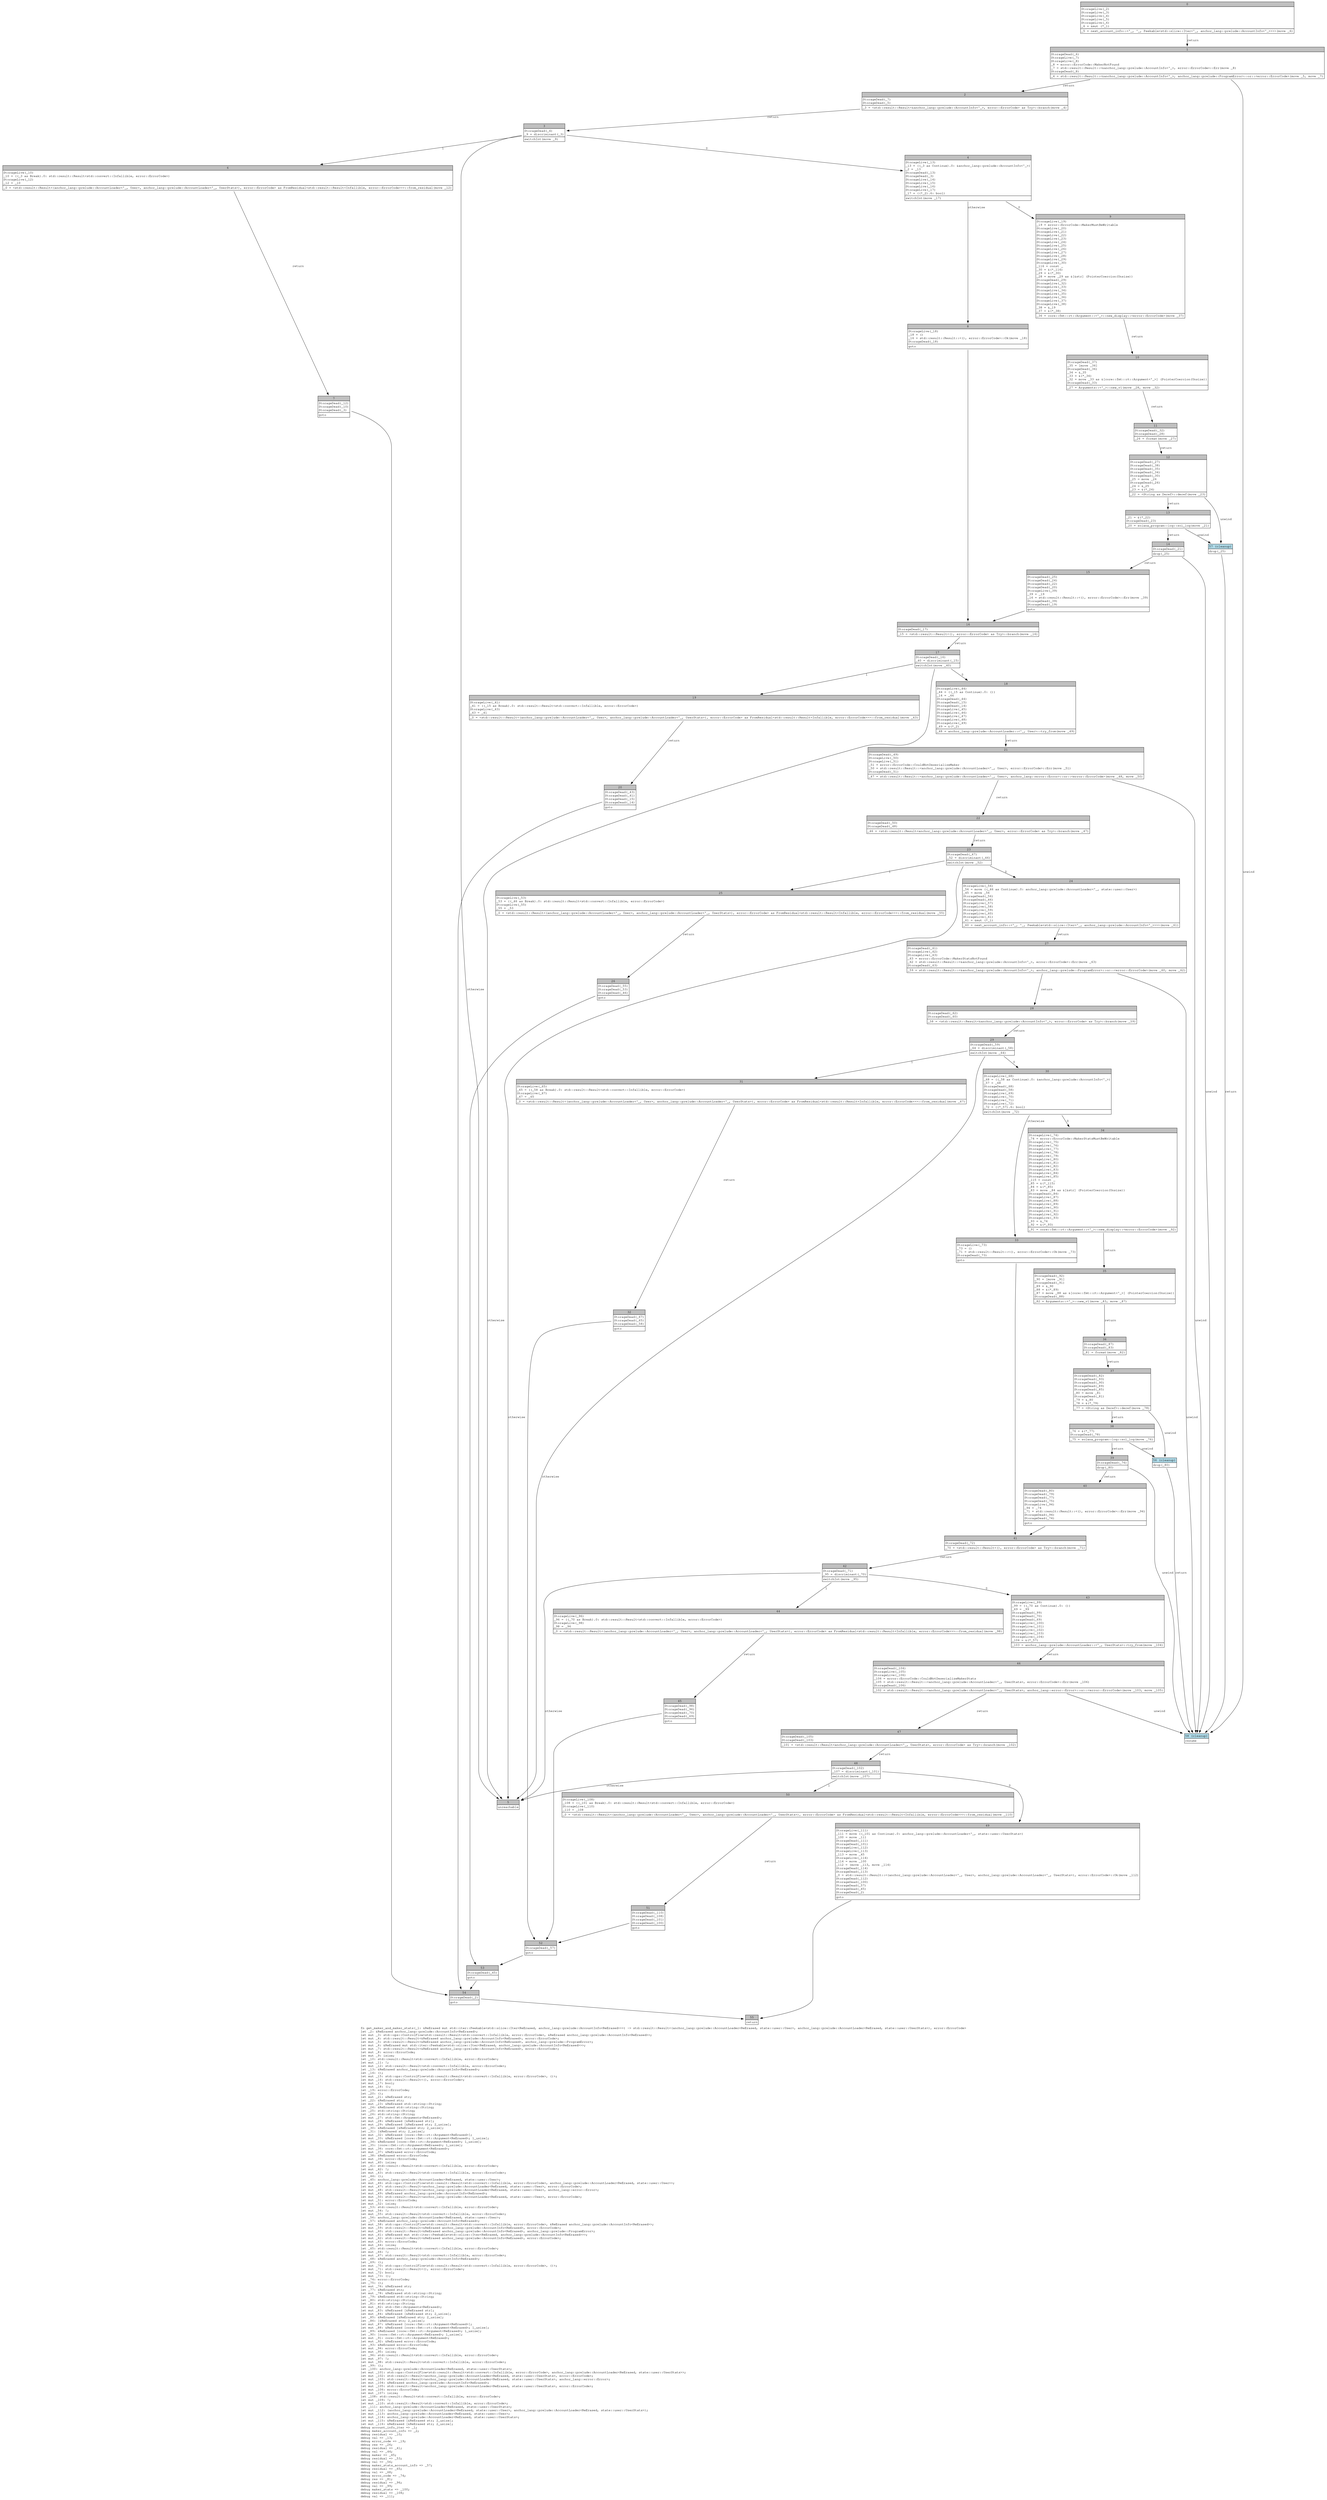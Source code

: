 digraph Mir_0_1443 {
    graph [fontname="Courier, monospace"];
    node [fontname="Courier, monospace"];
    edge [fontname="Courier, monospace"];
    label=<fn get_maker_and_maker_stats(_1: &amp;ReErased mut std::iter::Peekable&lt;std::slice::Iter&lt;ReErased, anchor_lang::prelude::AccountInfo&lt;ReErased&gt;&gt;&gt;) -&gt; std::result::Result&lt;(anchor_lang::prelude::AccountLoader&lt;ReErased, state::user::User&gt;, anchor_lang::prelude::AccountLoader&lt;ReErased, state::user::UserStats&gt;), error::ErrorCode&gt;<br align="left"/>let _2: &amp;ReErased anchor_lang::prelude::AccountInfo&lt;ReErased&gt;;<br align="left"/>let mut _3: std::ops::ControlFlow&lt;std::result::Result&lt;std::convert::Infallible, error::ErrorCode&gt;, &amp;ReErased anchor_lang::prelude::AccountInfo&lt;ReErased&gt;&gt;;<br align="left"/>let mut _4: std::result::Result&lt;&amp;ReErased anchor_lang::prelude::AccountInfo&lt;ReErased&gt;, error::ErrorCode&gt;;<br align="left"/>let mut _5: std::result::Result&lt;&amp;ReErased anchor_lang::prelude::AccountInfo&lt;ReErased&gt;, anchor_lang::prelude::ProgramError&gt;;<br align="left"/>let mut _6: &amp;ReErased mut std::iter::Peekable&lt;std::slice::Iter&lt;ReErased, anchor_lang::prelude::AccountInfo&lt;ReErased&gt;&gt;&gt;;<br align="left"/>let mut _7: std::result::Result&lt;&amp;ReErased anchor_lang::prelude::AccountInfo&lt;ReErased&gt;, error::ErrorCode&gt;;<br align="left"/>let mut _8: error::ErrorCode;<br align="left"/>let mut _9: isize;<br align="left"/>let _10: std::result::Result&lt;std::convert::Infallible, error::ErrorCode&gt;;<br align="left"/>let mut _11: !;<br align="left"/>let mut _12: std::result::Result&lt;std::convert::Infallible, error::ErrorCode&gt;;<br align="left"/>let _13: &amp;ReErased anchor_lang::prelude::AccountInfo&lt;ReErased&gt;;<br align="left"/>let _14: ();<br align="left"/>let mut _15: std::ops::ControlFlow&lt;std::result::Result&lt;std::convert::Infallible, error::ErrorCode&gt;, ()&gt;;<br align="left"/>let mut _16: std::result::Result&lt;(), error::ErrorCode&gt;;<br align="left"/>let mut _17: bool;<br align="left"/>let mut _18: ();<br align="left"/>let _19: error::ErrorCode;<br align="left"/>let _20: ();<br align="left"/>let mut _21: &amp;ReErased str;<br align="left"/>let _22: &amp;ReErased str;<br align="left"/>let mut _23: &amp;ReErased std::string::String;<br align="left"/>let _24: &amp;ReErased std::string::String;<br align="left"/>let _25: std::string::String;<br align="left"/>let _26: std::string::String;<br align="left"/>let mut _27: std::fmt::Arguments&lt;ReErased&gt;;<br align="left"/>let mut _28: &amp;ReErased [&amp;ReErased str];<br align="left"/>let mut _29: &amp;ReErased [&amp;ReErased str; 2_usize];<br align="left"/>let _30: &amp;ReErased [&amp;ReErased str; 2_usize];<br align="left"/>let _31: [&amp;ReErased str; 2_usize];<br align="left"/>let mut _32: &amp;ReErased [core::fmt::rt::Argument&lt;ReErased&gt;];<br align="left"/>let mut _33: &amp;ReErased [core::fmt::rt::Argument&lt;ReErased&gt;; 1_usize];<br align="left"/>let _34: &amp;ReErased [core::fmt::rt::Argument&lt;ReErased&gt;; 1_usize];<br align="left"/>let _35: [core::fmt::rt::Argument&lt;ReErased&gt;; 1_usize];<br align="left"/>let mut _36: core::fmt::rt::Argument&lt;ReErased&gt;;<br align="left"/>let mut _37: &amp;ReErased error::ErrorCode;<br align="left"/>let _38: &amp;ReErased error::ErrorCode;<br align="left"/>let mut _39: error::ErrorCode;<br align="left"/>let mut _40: isize;<br align="left"/>let _41: std::result::Result&lt;std::convert::Infallible, error::ErrorCode&gt;;<br align="left"/>let mut _42: !;<br align="left"/>let mut _43: std::result::Result&lt;std::convert::Infallible, error::ErrorCode&gt;;<br align="left"/>let _44: ();<br align="left"/>let _45: anchor_lang::prelude::AccountLoader&lt;ReErased, state::user::User&gt;;<br align="left"/>let mut _46: std::ops::ControlFlow&lt;std::result::Result&lt;std::convert::Infallible, error::ErrorCode&gt;, anchor_lang::prelude::AccountLoader&lt;ReErased, state::user::User&gt;&gt;;<br align="left"/>let mut _47: std::result::Result&lt;anchor_lang::prelude::AccountLoader&lt;ReErased, state::user::User&gt;, error::ErrorCode&gt;;<br align="left"/>let mut _48: std::result::Result&lt;anchor_lang::prelude::AccountLoader&lt;ReErased, state::user::User&gt;, anchor_lang::error::Error&gt;;<br align="left"/>let mut _49: &amp;ReErased anchor_lang::prelude::AccountInfo&lt;ReErased&gt;;<br align="left"/>let mut _50: std::result::Result&lt;anchor_lang::prelude::AccountLoader&lt;ReErased, state::user::User&gt;, error::ErrorCode&gt;;<br align="left"/>let mut _51: error::ErrorCode;<br align="left"/>let mut _52: isize;<br align="left"/>let _53: std::result::Result&lt;std::convert::Infallible, error::ErrorCode&gt;;<br align="left"/>let mut _54: !;<br align="left"/>let mut _55: std::result::Result&lt;std::convert::Infallible, error::ErrorCode&gt;;<br align="left"/>let _56: anchor_lang::prelude::AccountLoader&lt;ReErased, state::user::User&gt;;<br align="left"/>let _57: &amp;ReErased anchor_lang::prelude::AccountInfo&lt;ReErased&gt;;<br align="left"/>let mut _58: std::ops::ControlFlow&lt;std::result::Result&lt;std::convert::Infallible, error::ErrorCode&gt;, &amp;ReErased anchor_lang::prelude::AccountInfo&lt;ReErased&gt;&gt;;<br align="left"/>let mut _59: std::result::Result&lt;&amp;ReErased anchor_lang::prelude::AccountInfo&lt;ReErased&gt;, error::ErrorCode&gt;;<br align="left"/>let mut _60: std::result::Result&lt;&amp;ReErased anchor_lang::prelude::AccountInfo&lt;ReErased&gt;, anchor_lang::prelude::ProgramError&gt;;<br align="left"/>let mut _61: &amp;ReErased mut std::iter::Peekable&lt;std::slice::Iter&lt;ReErased, anchor_lang::prelude::AccountInfo&lt;ReErased&gt;&gt;&gt;;<br align="left"/>let mut _62: std::result::Result&lt;&amp;ReErased anchor_lang::prelude::AccountInfo&lt;ReErased&gt;, error::ErrorCode&gt;;<br align="left"/>let mut _63: error::ErrorCode;<br align="left"/>let mut _64: isize;<br align="left"/>let _65: std::result::Result&lt;std::convert::Infallible, error::ErrorCode&gt;;<br align="left"/>let mut _66: !;<br align="left"/>let mut _67: std::result::Result&lt;std::convert::Infallible, error::ErrorCode&gt;;<br align="left"/>let _68: &amp;ReErased anchor_lang::prelude::AccountInfo&lt;ReErased&gt;;<br align="left"/>let _69: ();<br align="left"/>let mut _70: std::ops::ControlFlow&lt;std::result::Result&lt;std::convert::Infallible, error::ErrorCode&gt;, ()&gt;;<br align="left"/>let mut _71: std::result::Result&lt;(), error::ErrorCode&gt;;<br align="left"/>let mut _72: bool;<br align="left"/>let mut _73: ();<br align="left"/>let _74: error::ErrorCode;<br align="left"/>let _75: ();<br align="left"/>let mut _76: &amp;ReErased str;<br align="left"/>let _77: &amp;ReErased str;<br align="left"/>let mut _78: &amp;ReErased std::string::String;<br align="left"/>let _79: &amp;ReErased std::string::String;<br align="left"/>let _80: std::string::String;<br align="left"/>let _81: std::string::String;<br align="left"/>let mut _82: std::fmt::Arguments&lt;ReErased&gt;;<br align="left"/>let mut _83: &amp;ReErased [&amp;ReErased str];<br align="left"/>let mut _84: &amp;ReErased [&amp;ReErased str; 2_usize];<br align="left"/>let _85: &amp;ReErased [&amp;ReErased str; 2_usize];<br align="left"/>let _86: [&amp;ReErased str; 2_usize];<br align="left"/>let mut _87: &amp;ReErased [core::fmt::rt::Argument&lt;ReErased&gt;];<br align="left"/>let mut _88: &amp;ReErased [core::fmt::rt::Argument&lt;ReErased&gt;; 1_usize];<br align="left"/>let _89: &amp;ReErased [core::fmt::rt::Argument&lt;ReErased&gt;; 1_usize];<br align="left"/>let _90: [core::fmt::rt::Argument&lt;ReErased&gt;; 1_usize];<br align="left"/>let mut _91: core::fmt::rt::Argument&lt;ReErased&gt;;<br align="left"/>let mut _92: &amp;ReErased error::ErrorCode;<br align="left"/>let _93: &amp;ReErased error::ErrorCode;<br align="left"/>let mut _94: error::ErrorCode;<br align="left"/>let mut _95: isize;<br align="left"/>let _96: std::result::Result&lt;std::convert::Infallible, error::ErrorCode&gt;;<br align="left"/>let mut _97: !;<br align="left"/>let mut _98: std::result::Result&lt;std::convert::Infallible, error::ErrorCode&gt;;<br align="left"/>let _99: ();<br align="left"/>let _100: anchor_lang::prelude::AccountLoader&lt;ReErased, state::user::UserStats&gt;;<br align="left"/>let mut _101: std::ops::ControlFlow&lt;std::result::Result&lt;std::convert::Infallible, error::ErrorCode&gt;, anchor_lang::prelude::AccountLoader&lt;ReErased, state::user::UserStats&gt;&gt;;<br align="left"/>let mut _102: std::result::Result&lt;anchor_lang::prelude::AccountLoader&lt;ReErased, state::user::UserStats&gt;, error::ErrorCode&gt;;<br align="left"/>let mut _103: std::result::Result&lt;anchor_lang::prelude::AccountLoader&lt;ReErased, state::user::UserStats&gt;, anchor_lang::error::Error&gt;;<br align="left"/>let mut _104: &amp;ReErased anchor_lang::prelude::AccountInfo&lt;ReErased&gt;;<br align="left"/>let mut _105: std::result::Result&lt;anchor_lang::prelude::AccountLoader&lt;ReErased, state::user::UserStats&gt;, error::ErrorCode&gt;;<br align="left"/>let mut _106: error::ErrorCode;<br align="left"/>let mut _107: isize;<br align="left"/>let _108: std::result::Result&lt;std::convert::Infallible, error::ErrorCode&gt;;<br align="left"/>let mut _109: !;<br align="left"/>let mut _110: std::result::Result&lt;std::convert::Infallible, error::ErrorCode&gt;;<br align="left"/>let _111: anchor_lang::prelude::AccountLoader&lt;ReErased, state::user::UserStats&gt;;<br align="left"/>let mut _112: (anchor_lang::prelude::AccountLoader&lt;ReErased, state::user::User&gt;, anchor_lang::prelude::AccountLoader&lt;ReErased, state::user::UserStats&gt;);<br align="left"/>let mut _113: anchor_lang::prelude::AccountLoader&lt;ReErased, state::user::User&gt;;<br align="left"/>let mut _114: anchor_lang::prelude::AccountLoader&lt;ReErased, state::user::UserStats&gt;;<br align="left"/>let mut _115: &amp;ReErased [&amp;ReErased str; 2_usize];<br align="left"/>let mut _116: &amp;ReErased [&amp;ReErased str; 2_usize];<br align="left"/>debug account_info_iter =&gt; _1;<br align="left"/>debug maker_account_info =&gt; _2;<br align="left"/>debug residual =&gt; _10;<br align="left"/>debug val =&gt; _13;<br align="left"/>debug error_code =&gt; _19;<br align="left"/>debug res =&gt; _26;<br align="left"/>debug residual =&gt; _41;<br align="left"/>debug val =&gt; _44;<br align="left"/>debug maker =&gt; _45;<br align="left"/>debug residual =&gt; _53;<br align="left"/>debug val =&gt; _56;<br align="left"/>debug maker_stats_account_info =&gt; _57;<br align="left"/>debug residual =&gt; _65;<br align="left"/>debug val =&gt; _68;<br align="left"/>debug error_code =&gt; _74;<br align="left"/>debug res =&gt; _81;<br align="left"/>debug residual =&gt; _96;<br align="left"/>debug val =&gt; _99;<br align="left"/>debug maker_stats =&gt; _100;<br align="left"/>debug residual =&gt; _108;<br align="left"/>debug val =&gt; _111;<br align="left"/>>;
    bb0__0_1443 [shape="none", label=<<table border="0" cellborder="1" cellspacing="0"><tr><td bgcolor="gray" align="center" colspan="1">0</td></tr><tr><td align="left" balign="left">StorageLive(_2)<br/>StorageLive(_3)<br/>StorageLive(_4)<br/>StorageLive(_5)<br/>StorageLive(_6)<br/>_6 = &amp;mut (*_1)<br/></td></tr><tr><td align="left">_5 = next_account_info::&lt;'_, '_, Peekable&lt;std::slice::Iter&lt;'_, anchor_lang::prelude::AccountInfo&lt;'_&gt;&gt;&gt;&gt;(move _6)</td></tr></table>>];
    bb1__0_1443 [shape="none", label=<<table border="0" cellborder="1" cellspacing="0"><tr><td bgcolor="gray" align="center" colspan="1">1</td></tr><tr><td align="left" balign="left">StorageDead(_6)<br/>StorageLive(_7)<br/>StorageLive(_8)<br/>_8 = error::ErrorCode::MakerNotFound<br/>_7 = std::result::Result::&lt;&amp;anchor_lang::prelude::AccountInfo&lt;'_&gt;, error::ErrorCode&gt;::Err(move _8)<br/>StorageDead(_8)<br/></td></tr><tr><td align="left">_4 = std::result::Result::&lt;&amp;anchor_lang::prelude::AccountInfo&lt;'_&gt;, anchor_lang::prelude::ProgramError&gt;::or::&lt;error::ErrorCode&gt;(move _5, move _7)</td></tr></table>>];
    bb2__0_1443 [shape="none", label=<<table border="0" cellborder="1" cellspacing="0"><tr><td bgcolor="gray" align="center" colspan="1">2</td></tr><tr><td align="left" balign="left">StorageDead(_7)<br/>StorageDead(_5)<br/></td></tr><tr><td align="left">_3 = &lt;std::result::Result&lt;&amp;anchor_lang::prelude::AccountInfo&lt;'_&gt;, error::ErrorCode&gt; as Try&gt;::branch(move _4)</td></tr></table>>];
    bb3__0_1443 [shape="none", label=<<table border="0" cellborder="1" cellspacing="0"><tr><td bgcolor="gray" align="center" colspan="1">3</td></tr><tr><td align="left" balign="left">StorageDead(_4)<br/>_9 = discriminant(_3)<br/></td></tr><tr><td align="left">switchInt(move _9)</td></tr></table>>];
    bb4__0_1443 [shape="none", label=<<table border="0" cellborder="1" cellspacing="0"><tr><td bgcolor="gray" align="center" colspan="1">4</td></tr><tr><td align="left" balign="left">StorageLive(_13)<br/>_13 = ((_3 as Continue).0: &amp;anchor_lang::prelude::AccountInfo&lt;'_&gt;)<br/>_2 = _13<br/>StorageDead(_13)<br/>StorageDead(_3)<br/>StorageLive(_14)<br/>StorageLive(_15)<br/>StorageLive(_16)<br/>StorageLive(_17)<br/>_17 = ((*_2).6: bool)<br/></td></tr><tr><td align="left">switchInt(move _17)</td></tr></table>>];
    bb5__0_1443 [shape="none", label=<<table border="0" cellborder="1" cellspacing="0"><tr><td bgcolor="gray" align="center" colspan="1">5</td></tr><tr><td align="left">unreachable</td></tr></table>>];
    bb6__0_1443 [shape="none", label=<<table border="0" cellborder="1" cellspacing="0"><tr><td bgcolor="gray" align="center" colspan="1">6</td></tr><tr><td align="left" balign="left">StorageLive(_10)<br/>_10 = ((_3 as Break).0: std::result::Result&lt;std::convert::Infallible, error::ErrorCode&gt;)<br/>StorageLive(_12)<br/>_12 = _10<br/></td></tr><tr><td align="left">_0 = &lt;std::result::Result&lt;(anchor_lang::prelude::AccountLoader&lt;'_, User&gt;, anchor_lang::prelude::AccountLoader&lt;'_, UserStats&gt;), error::ErrorCode&gt; as FromResidual&lt;std::result::Result&lt;Infallible, error::ErrorCode&gt;&gt;&gt;::from_residual(move _12)</td></tr></table>>];
    bb7__0_1443 [shape="none", label=<<table border="0" cellborder="1" cellspacing="0"><tr><td bgcolor="gray" align="center" colspan="1">7</td></tr><tr><td align="left" balign="left">StorageDead(_12)<br/>StorageDead(_10)<br/>StorageDead(_3)<br/></td></tr><tr><td align="left">goto</td></tr></table>>];
    bb8__0_1443 [shape="none", label=<<table border="0" cellborder="1" cellspacing="0"><tr><td bgcolor="gray" align="center" colspan="1">8</td></tr><tr><td align="left" balign="left">StorageLive(_18)<br/>_18 = ()<br/>_16 = std::result::Result::&lt;(), error::ErrorCode&gt;::Ok(move _18)<br/>StorageDead(_18)<br/></td></tr><tr><td align="left">goto</td></tr></table>>];
    bb9__0_1443 [shape="none", label=<<table border="0" cellborder="1" cellspacing="0"><tr><td bgcolor="gray" align="center" colspan="1">9</td></tr><tr><td align="left" balign="left">StorageLive(_19)<br/>_19 = error::ErrorCode::MakerMustBeWritable<br/>StorageLive(_20)<br/>StorageLive(_21)<br/>StorageLive(_22)<br/>StorageLive(_23)<br/>StorageLive(_24)<br/>StorageLive(_25)<br/>StorageLive(_26)<br/>StorageLive(_27)<br/>StorageLive(_28)<br/>StorageLive(_29)<br/>StorageLive(_30)<br/>_116 = const _<br/>_30 = &amp;(*_116)<br/>_29 = &amp;(*_30)<br/>_28 = move _29 as &amp;[&amp;str] (PointerCoercion(Unsize))<br/>StorageDead(_29)<br/>StorageLive(_32)<br/>StorageLive(_33)<br/>StorageLive(_34)<br/>StorageLive(_35)<br/>StorageLive(_36)<br/>StorageLive(_37)<br/>StorageLive(_38)<br/>_38 = &amp;_19<br/>_37 = &amp;(*_38)<br/></td></tr><tr><td align="left">_36 = core::fmt::rt::Argument::&lt;'_&gt;::new_display::&lt;error::ErrorCode&gt;(move _37)</td></tr></table>>];
    bb10__0_1443 [shape="none", label=<<table border="0" cellborder="1" cellspacing="0"><tr><td bgcolor="gray" align="center" colspan="1">10</td></tr><tr><td align="left" balign="left">StorageDead(_37)<br/>_35 = [move _36]<br/>StorageDead(_36)<br/>_34 = &amp;_35<br/>_33 = &amp;(*_34)<br/>_32 = move _33 as &amp;[core::fmt::rt::Argument&lt;'_&gt;] (PointerCoercion(Unsize))<br/>StorageDead(_33)<br/></td></tr><tr><td align="left">_27 = Arguments::&lt;'_&gt;::new_v1(move _28, move _32)</td></tr></table>>];
    bb11__0_1443 [shape="none", label=<<table border="0" cellborder="1" cellspacing="0"><tr><td bgcolor="gray" align="center" colspan="1">11</td></tr><tr><td align="left" balign="left">StorageDead(_32)<br/>StorageDead(_28)<br/></td></tr><tr><td align="left">_26 = format(move _27)</td></tr></table>>];
    bb12__0_1443 [shape="none", label=<<table border="0" cellborder="1" cellspacing="0"><tr><td bgcolor="gray" align="center" colspan="1">12</td></tr><tr><td align="left" balign="left">StorageDead(_27)<br/>StorageDead(_38)<br/>StorageDead(_35)<br/>StorageDead(_34)<br/>StorageDead(_30)<br/>_25 = move _26<br/>StorageDead(_26)<br/>_24 = &amp;_25<br/>_23 = &amp;(*_24)<br/></td></tr><tr><td align="left">_22 = &lt;String as Deref&gt;::deref(move _23)</td></tr></table>>];
    bb13__0_1443 [shape="none", label=<<table border="0" cellborder="1" cellspacing="0"><tr><td bgcolor="gray" align="center" colspan="1">13</td></tr><tr><td align="left" balign="left">_21 = &amp;(*_22)<br/>StorageDead(_23)<br/></td></tr><tr><td align="left">_20 = solana_program::log::sol_log(move _21)</td></tr></table>>];
    bb14__0_1443 [shape="none", label=<<table border="0" cellborder="1" cellspacing="0"><tr><td bgcolor="gray" align="center" colspan="1">14</td></tr><tr><td align="left" balign="left">StorageDead(_21)<br/></td></tr><tr><td align="left">drop(_25)</td></tr></table>>];
    bb15__0_1443 [shape="none", label=<<table border="0" cellborder="1" cellspacing="0"><tr><td bgcolor="gray" align="center" colspan="1">15</td></tr><tr><td align="left" balign="left">StorageDead(_25)<br/>StorageDead(_24)<br/>StorageDead(_22)<br/>StorageDead(_20)<br/>StorageLive(_39)<br/>_39 = _19<br/>_16 = std::result::Result::&lt;(), error::ErrorCode&gt;::Err(move _39)<br/>StorageDead(_39)<br/>StorageDead(_19)<br/></td></tr><tr><td align="left">goto</td></tr></table>>];
    bb16__0_1443 [shape="none", label=<<table border="0" cellborder="1" cellspacing="0"><tr><td bgcolor="gray" align="center" colspan="1">16</td></tr><tr><td align="left" balign="left">StorageDead(_17)<br/></td></tr><tr><td align="left">_15 = &lt;std::result::Result&lt;(), error::ErrorCode&gt; as Try&gt;::branch(move _16)</td></tr></table>>];
    bb17__0_1443 [shape="none", label=<<table border="0" cellborder="1" cellspacing="0"><tr><td bgcolor="gray" align="center" colspan="1">17</td></tr><tr><td align="left" balign="left">StorageDead(_16)<br/>_40 = discriminant(_15)<br/></td></tr><tr><td align="left">switchInt(move _40)</td></tr></table>>];
    bb18__0_1443 [shape="none", label=<<table border="0" cellborder="1" cellspacing="0"><tr><td bgcolor="gray" align="center" colspan="1">18</td></tr><tr><td align="left" balign="left">StorageLive(_44)<br/>_44 = ((_15 as Continue).0: ())<br/>_14 = _44<br/>StorageDead(_44)<br/>StorageDead(_15)<br/>StorageDead(_14)<br/>StorageLive(_45)<br/>StorageLive(_46)<br/>StorageLive(_47)<br/>StorageLive(_48)<br/>StorageLive(_49)<br/>_49 = &amp;(*_2)<br/></td></tr><tr><td align="left">_48 = anchor_lang::prelude::AccountLoader::&lt;'_, User&gt;::try_from(move _49)</td></tr></table>>];
    bb19__0_1443 [shape="none", label=<<table border="0" cellborder="1" cellspacing="0"><tr><td bgcolor="gray" align="center" colspan="1">19</td></tr><tr><td align="left" balign="left">StorageLive(_41)<br/>_41 = ((_15 as Break).0: std::result::Result&lt;std::convert::Infallible, error::ErrorCode&gt;)<br/>StorageLive(_43)<br/>_43 = _41<br/></td></tr><tr><td align="left">_0 = &lt;std::result::Result&lt;(anchor_lang::prelude::AccountLoader&lt;'_, User&gt;, anchor_lang::prelude::AccountLoader&lt;'_, UserStats&gt;), error::ErrorCode&gt; as FromResidual&lt;std::result::Result&lt;Infallible, error::ErrorCode&gt;&gt;&gt;::from_residual(move _43)</td></tr></table>>];
    bb20__0_1443 [shape="none", label=<<table border="0" cellborder="1" cellspacing="0"><tr><td bgcolor="gray" align="center" colspan="1">20</td></tr><tr><td align="left" balign="left">StorageDead(_43)<br/>StorageDead(_41)<br/>StorageDead(_15)<br/>StorageDead(_14)<br/></td></tr><tr><td align="left">goto</td></tr></table>>];
    bb21__0_1443 [shape="none", label=<<table border="0" cellborder="1" cellspacing="0"><tr><td bgcolor="gray" align="center" colspan="1">21</td></tr><tr><td align="left" balign="left">StorageDead(_49)<br/>StorageLive(_50)<br/>StorageLive(_51)<br/>_51 = error::ErrorCode::CouldNotDeserializeMaker<br/>_50 = std::result::Result::&lt;anchor_lang::prelude::AccountLoader&lt;'_, User&gt;, error::ErrorCode&gt;::Err(move _51)<br/>StorageDead(_51)<br/></td></tr><tr><td align="left">_47 = std::result::Result::&lt;anchor_lang::prelude::AccountLoader&lt;'_, User&gt;, anchor_lang::error::Error&gt;::or::&lt;error::ErrorCode&gt;(move _48, move _50)</td></tr></table>>];
    bb22__0_1443 [shape="none", label=<<table border="0" cellborder="1" cellspacing="0"><tr><td bgcolor="gray" align="center" colspan="1">22</td></tr><tr><td align="left" balign="left">StorageDead(_50)<br/>StorageDead(_48)<br/></td></tr><tr><td align="left">_46 = &lt;std::result::Result&lt;anchor_lang::prelude::AccountLoader&lt;'_, User&gt;, error::ErrorCode&gt; as Try&gt;::branch(move _47)</td></tr></table>>];
    bb23__0_1443 [shape="none", label=<<table border="0" cellborder="1" cellspacing="0"><tr><td bgcolor="gray" align="center" colspan="1">23</td></tr><tr><td align="left" balign="left">StorageDead(_47)<br/>_52 = discriminant(_46)<br/></td></tr><tr><td align="left">switchInt(move _52)</td></tr></table>>];
    bb24__0_1443 [shape="none", label=<<table border="0" cellborder="1" cellspacing="0"><tr><td bgcolor="gray" align="center" colspan="1">24</td></tr><tr><td align="left" balign="left">StorageLive(_56)<br/>_56 = move ((_46 as Continue).0: anchor_lang::prelude::AccountLoader&lt;'_, state::user::User&gt;)<br/>_45 = move _56<br/>StorageDead(_56)<br/>StorageDead(_46)<br/>StorageLive(_57)<br/>StorageLive(_58)<br/>StorageLive(_59)<br/>StorageLive(_60)<br/>StorageLive(_61)<br/>_61 = &amp;mut (*_1)<br/></td></tr><tr><td align="left">_60 = next_account_info::&lt;'_, '_, Peekable&lt;std::slice::Iter&lt;'_, anchor_lang::prelude::AccountInfo&lt;'_&gt;&gt;&gt;&gt;(move _61)</td></tr></table>>];
    bb25__0_1443 [shape="none", label=<<table border="0" cellborder="1" cellspacing="0"><tr><td bgcolor="gray" align="center" colspan="1">25</td></tr><tr><td align="left" balign="left">StorageLive(_53)<br/>_53 = ((_46 as Break).0: std::result::Result&lt;std::convert::Infallible, error::ErrorCode&gt;)<br/>StorageLive(_55)<br/>_55 = _53<br/></td></tr><tr><td align="left">_0 = &lt;std::result::Result&lt;(anchor_lang::prelude::AccountLoader&lt;'_, User&gt;, anchor_lang::prelude::AccountLoader&lt;'_, UserStats&gt;), error::ErrorCode&gt; as FromResidual&lt;std::result::Result&lt;Infallible, error::ErrorCode&gt;&gt;&gt;::from_residual(move _55)</td></tr></table>>];
    bb26__0_1443 [shape="none", label=<<table border="0" cellborder="1" cellspacing="0"><tr><td bgcolor="gray" align="center" colspan="1">26</td></tr><tr><td align="left" balign="left">StorageDead(_55)<br/>StorageDead(_53)<br/>StorageDead(_46)<br/></td></tr><tr><td align="left">goto</td></tr></table>>];
    bb27__0_1443 [shape="none", label=<<table border="0" cellborder="1" cellspacing="0"><tr><td bgcolor="gray" align="center" colspan="1">27</td></tr><tr><td align="left" balign="left">StorageDead(_61)<br/>StorageLive(_62)<br/>StorageLive(_63)<br/>_63 = error::ErrorCode::MakerStatsNotFound<br/>_62 = std::result::Result::&lt;&amp;anchor_lang::prelude::AccountInfo&lt;'_&gt;, error::ErrorCode&gt;::Err(move _63)<br/>StorageDead(_63)<br/></td></tr><tr><td align="left">_59 = std::result::Result::&lt;&amp;anchor_lang::prelude::AccountInfo&lt;'_&gt;, anchor_lang::prelude::ProgramError&gt;::or::&lt;error::ErrorCode&gt;(move _60, move _62)</td></tr></table>>];
    bb28__0_1443 [shape="none", label=<<table border="0" cellborder="1" cellspacing="0"><tr><td bgcolor="gray" align="center" colspan="1">28</td></tr><tr><td align="left" balign="left">StorageDead(_62)<br/>StorageDead(_60)<br/></td></tr><tr><td align="left">_58 = &lt;std::result::Result&lt;&amp;anchor_lang::prelude::AccountInfo&lt;'_&gt;, error::ErrorCode&gt; as Try&gt;::branch(move _59)</td></tr></table>>];
    bb29__0_1443 [shape="none", label=<<table border="0" cellborder="1" cellspacing="0"><tr><td bgcolor="gray" align="center" colspan="1">29</td></tr><tr><td align="left" balign="left">StorageDead(_59)<br/>_64 = discriminant(_58)<br/></td></tr><tr><td align="left">switchInt(move _64)</td></tr></table>>];
    bb30__0_1443 [shape="none", label=<<table border="0" cellborder="1" cellspacing="0"><tr><td bgcolor="gray" align="center" colspan="1">30</td></tr><tr><td align="left" balign="left">StorageLive(_68)<br/>_68 = ((_58 as Continue).0: &amp;anchor_lang::prelude::AccountInfo&lt;'_&gt;)<br/>_57 = _68<br/>StorageDead(_68)<br/>StorageDead(_58)<br/>StorageLive(_69)<br/>StorageLive(_70)<br/>StorageLive(_71)<br/>StorageLive(_72)<br/>_72 = ((*_57).6: bool)<br/></td></tr><tr><td align="left">switchInt(move _72)</td></tr></table>>];
    bb31__0_1443 [shape="none", label=<<table border="0" cellborder="1" cellspacing="0"><tr><td bgcolor="gray" align="center" colspan="1">31</td></tr><tr><td align="left" balign="left">StorageLive(_65)<br/>_65 = ((_58 as Break).0: std::result::Result&lt;std::convert::Infallible, error::ErrorCode&gt;)<br/>StorageLive(_67)<br/>_67 = _65<br/></td></tr><tr><td align="left">_0 = &lt;std::result::Result&lt;(anchor_lang::prelude::AccountLoader&lt;'_, User&gt;, anchor_lang::prelude::AccountLoader&lt;'_, UserStats&gt;), error::ErrorCode&gt; as FromResidual&lt;std::result::Result&lt;Infallible, error::ErrorCode&gt;&gt;&gt;::from_residual(move _67)</td></tr></table>>];
    bb32__0_1443 [shape="none", label=<<table border="0" cellborder="1" cellspacing="0"><tr><td bgcolor="gray" align="center" colspan="1">32</td></tr><tr><td align="left" balign="left">StorageDead(_67)<br/>StorageDead(_65)<br/>StorageDead(_58)<br/></td></tr><tr><td align="left">goto</td></tr></table>>];
    bb33__0_1443 [shape="none", label=<<table border="0" cellborder="1" cellspacing="0"><tr><td bgcolor="gray" align="center" colspan="1">33</td></tr><tr><td align="left" balign="left">StorageLive(_73)<br/>_73 = ()<br/>_71 = std::result::Result::&lt;(), error::ErrorCode&gt;::Ok(move _73)<br/>StorageDead(_73)<br/></td></tr><tr><td align="left">goto</td></tr></table>>];
    bb34__0_1443 [shape="none", label=<<table border="0" cellborder="1" cellspacing="0"><tr><td bgcolor="gray" align="center" colspan="1">34</td></tr><tr><td align="left" balign="left">StorageLive(_74)<br/>_74 = error::ErrorCode::MakerStatsMustBeWritable<br/>StorageLive(_75)<br/>StorageLive(_76)<br/>StorageLive(_77)<br/>StorageLive(_78)<br/>StorageLive(_79)<br/>StorageLive(_80)<br/>StorageLive(_81)<br/>StorageLive(_82)<br/>StorageLive(_83)<br/>StorageLive(_84)<br/>StorageLive(_85)<br/>_115 = const _<br/>_85 = &amp;(*_115)<br/>_84 = &amp;(*_85)<br/>_83 = move _84 as &amp;[&amp;str] (PointerCoercion(Unsize))<br/>StorageDead(_84)<br/>StorageLive(_87)<br/>StorageLive(_88)<br/>StorageLive(_89)<br/>StorageLive(_90)<br/>StorageLive(_91)<br/>StorageLive(_92)<br/>StorageLive(_93)<br/>_93 = &amp;_74<br/>_92 = &amp;(*_93)<br/></td></tr><tr><td align="left">_91 = core::fmt::rt::Argument::&lt;'_&gt;::new_display::&lt;error::ErrorCode&gt;(move _92)</td></tr></table>>];
    bb35__0_1443 [shape="none", label=<<table border="0" cellborder="1" cellspacing="0"><tr><td bgcolor="gray" align="center" colspan="1">35</td></tr><tr><td align="left" balign="left">StorageDead(_92)<br/>_90 = [move _91]<br/>StorageDead(_91)<br/>_89 = &amp;_90<br/>_88 = &amp;(*_89)<br/>_87 = move _88 as &amp;[core::fmt::rt::Argument&lt;'_&gt;] (PointerCoercion(Unsize))<br/>StorageDead(_88)<br/></td></tr><tr><td align="left">_82 = Arguments::&lt;'_&gt;::new_v1(move _83, move _87)</td></tr></table>>];
    bb36__0_1443 [shape="none", label=<<table border="0" cellborder="1" cellspacing="0"><tr><td bgcolor="gray" align="center" colspan="1">36</td></tr><tr><td align="left" balign="left">StorageDead(_87)<br/>StorageDead(_83)<br/></td></tr><tr><td align="left">_81 = format(move _82)</td></tr></table>>];
    bb37__0_1443 [shape="none", label=<<table border="0" cellborder="1" cellspacing="0"><tr><td bgcolor="gray" align="center" colspan="1">37</td></tr><tr><td align="left" balign="left">StorageDead(_82)<br/>StorageDead(_93)<br/>StorageDead(_90)<br/>StorageDead(_89)<br/>StorageDead(_85)<br/>_80 = move _81<br/>StorageDead(_81)<br/>_79 = &amp;_80<br/>_78 = &amp;(*_79)<br/></td></tr><tr><td align="left">_77 = &lt;String as Deref&gt;::deref(move _78)</td></tr></table>>];
    bb38__0_1443 [shape="none", label=<<table border="0" cellborder="1" cellspacing="0"><tr><td bgcolor="gray" align="center" colspan="1">38</td></tr><tr><td align="left" balign="left">_76 = &amp;(*_77)<br/>StorageDead(_78)<br/></td></tr><tr><td align="left">_75 = solana_program::log::sol_log(move _76)</td></tr></table>>];
    bb39__0_1443 [shape="none", label=<<table border="0" cellborder="1" cellspacing="0"><tr><td bgcolor="gray" align="center" colspan="1">39</td></tr><tr><td align="left" balign="left">StorageDead(_76)<br/></td></tr><tr><td align="left">drop(_80)</td></tr></table>>];
    bb40__0_1443 [shape="none", label=<<table border="0" cellborder="1" cellspacing="0"><tr><td bgcolor="gray" align="center" colspan="1">40</td></tr><tr><td align="left" balign="left">StorageDead(_80)<br/>StorageDead(_79)<br/>StorageDead(_77)<br/>StorageDead(_75)<br/>StorageLive(_94)<br/>_94 = _74<br/>_71 = std::result::Result::&lt;(), error::ErrorCode&gt;::Err(move _94)<br/>StorageDead(_94)<br/>StorageDead(_74)<br/></td></tr><tr><td align="left">goto</td></tr></table>>];
    bb41__0_1443 [shape="none", label=<<table border="0" cellborder="1" cellspacing="0"><tr><td bgcolor="gray" align="center" colspan="1">41</td></tr><tr><td align="left" balign="left">StorageDead(_72)<br/></td></tr><tr><td align="left">_70 = &lt;std::result::Result&lt;(), error::ErrorCode&gt; as Try&gt;::branch(move _71)</td></tr></table>>];
    bb42__0_1443 [shape="none", label=<<table border="0" cellborder="1" cellspacing="0"><tr><td bgcolor="gray" align="center" colspan="1">42</td></tr><tr><td align="left" balign="left">StorageDead(_71)<br/>_95 = discriminant(_70)<br/></td></tr><tr><td align="left">switchInt(move _95)</td></tr></table>>];
    bb43__0_1443 [shape="none", label=<<table border="0" cellborder="1" cellspacing="0"><tr><td bgcolor="gray" align="center" colspan="1">43</td></tr><tr><td align="left" balign="left">StorageLive(_99)<br/>_99 = ((_70 as Continue).0: ())<br/>_69 = _99<br/>StorageDead(_99)<br/>StorageDead(_70)<br/>StorageDead(_69)<br/>StorageLive(_100)<br/>StorageLive(_101)<br/>StorageLive(_102)<br/>StorageLive(_103)<br/>StorageLive(_104)<br/>_104 = &amp;(*_57)<br/></td></tr><tr><td align="left">_103 = anchor_lang::prelude::AccountLoader::&lt;'_, UserStats&gt;::try_from(move _104)</td></tr></table>>];
    bb44__0_1443 [shape="none", label=<<table border="0" cellborder="1" cellspacing="0"><tr><td bgcolor="gray" align="center" colspan="1">44</td></tr><tr><td align="left" balign="left">StorageLive(_96)<br/>_96 = ((_70 as Break).0: std::result::Result&lt;std::convert::Infallible, error::ErrorCode&gt;)<br/>StorageLive(_98)<br/>_98 = _96<br/></td></tr><tr><td align="left">_0 = &lt;std::result::Result&lt;(anchor_lang::prelude::AccountLoader&lt;'_, User&gt;, anchor_lang::prelude::AccountLoader&lt;'_, UserStats&gt;), error::ErrorCode&gt; as FromResidual&lt;std::result::Result&lt;Infallible, error::ErrorCode&gt;&gt;&gt;::from_residual(move _98)</td></tr></table>>];
    bb45__0_1443 [shape="none", label=<<table border="0" cellborder="1" cellspacing="0"><tr><td bgcolor="gray" align="center" colspan="1">45</td></tr><tr><td align="left" balign="left">StorageDead(_98)<br/>StorageDead(_96)<br/>StorageDead(_70)<br/>StorageDead(_69)<br/></td></tr><tr><td align="left">goto</td></tr></table>>];
    bb46__0_1443 [shape="none", label=<<table border="0" cellborder="1" cellspacing="0"><tr><td bgcolor="gray" align="center" colspan="1">46</td></tr><tr><td align="left" balign="left">StorageDead(_104)<br/>StorageLive(_105)<br/>StorageLive(_106)<br/>_106 = error::ErrorCode::CouldNotDeserializeMakerStats<br/>_105 = std::result::Result::&lt;anchor_lang::prelude::AccountLoader&lt;'_, UserStats&gt;, error::ErrorCode&gt;::Err(move _106)<br/>StorageDead(_106)<br/></td></tr><tr><td align="left">_102 = std::result::Result::&lt;anchor_lang::prelude::AccountLoader&lt;'_, UserStats&gt;, anchor_lang::error::Error&gt;::or::&lt;error::ErrorCode&gt;(move _103, move _105)</td></tr></table>>];
    bb47__0_1443 [shape="none", label=<<table border="0" cellborder="1" cellspacing="0"><tr><td bgcolor="gray" align="center" colspan="1">47</td></tr><tr><td align="left" balign="left">StorageDead(_105)<br/>StorageDead(_103)<br/></td></tr><tr><td align="left">_101 = &lt;std::result::Result&lt;anchor_lang::prelude::AccountLoader&lt;'_, UserStats&gt;, error::ErrorCode&gt; as Try&gt;::branch(move _102)</td></tr></table>>];
    bb48__0_1443 [shape="none", label=<<table border="0" cellborder="1" cellspacing="0"><tr><td bgcolor="gray" align="center" colspan="1">48</td></tr><tr><td align="left" balign="left">StorageDead(_102)<br/>_107 = discriminant(_101)<br/></td></tr><tr><td align="left">switchInt(move _107)</td></tr></table>>];
    bb49__0_1443 [shape="none", label=<<table border="0" cellborder="1" cellspacing="0"><tr><td bgcolor="gray" align="center" colspan="1">49</td></tr><tr><td align="left" balign="left">StorageLive(_111)<br/>_111 = move ((_101 as Continue).0: anchor_lang::prelude::AccountLoader&lt;'_, state::user::UserStats&gt;)<br/>_100 = move _111<br/>StorageDead(_111)<br/>StorageDead(_101)<br/>StorageLive(_112)<br/>StorageLive(_113)<br/>_113 = move _45<br/>StorageLive(_114)<br/>_114 = move _100<br/>_112 = (move _113, move _114)<br/>StorageDead(_114)<br/>StorageDead(_113)<br/>_0 = std::result::Result::&lt;(anchor_lang::prelude::AccountLoader&lt;'_, User&gt;, anchor_lang::prelude::AccountLoader&lt;'_, UserStats&gt;), error::ErrorCode&gt;::Ok(move _112)<br/>StorageDead(_112)<br/>StorageDead(_100)<br/>StorageDead(_57)<br/>StorageDead(_45)<br/>StorageDead(_2)<br/></td></tr><tr><td align="left">goto</td></tr></table>>];
    bb50__0_1443 [shape="none", label=<<table border="0" cellborder="1" cellspacing="0"><tr><td bgcolor="gray" align="center" colspan="1">50</td></tr><tr><td align="left" balign="left">StorageLive(_108)<br/>_108 = ((_101 as Break).0: std::result::Result&lt;std::convert::Infallible, error::ErrorCode&gt;)<br/>StorageLive(_110)<br/>_110 = _108<br/></td></tr><tr><td align="left">_0 = &lt;std::result::Result&lt;(anchor_lang::prelude::AccountLoader&lt;'_, User&gt;, anchor_lang::prelude::AccountLoader&lt;'_, UserStats&gt;), error::ErrorCode&gt; as FromResidual&lt;std::result::Result&lt;Infallible, error::ErrorCode&gt;&gt;&gt;::from_residual(move _110)</td></tr></table>>];
    bb51__0_1443 [shape="none", label=<<table border="0" cellborder="1" cellspacing="0"><tr><td bgcolor="gray" align="center" colspan="1">51</td></tr><tr><td align="left" balign="left">StorageDead(_110)<br/>StorageDead(_108)<br/>StorageDead(_101)<br/>StorageDead(_100)<br/></td></tr><tr><td align="left">goto</td></tr></table>>];
    bb52__0_1443 [shape="none", label=<<table border="0" cellborder="1" cellspacing="0"><tr><td bgcolor="gray" align="center" colspan="1">52</td></tr><tr><td align="left" balign="left">StorageDead(_57)<br/></td></tr><tr><td align="left">goto</td></tr></table>>];
    bb53__0_1443 [shape="none", label=<<table border="0" cellborder="1" cellspacing="0"><tr><td bgcolor="gray" align="center" colspan="1">53</td></tr><tr><td align="left" balign="left">StorageDead(_45)<br/></td></tr><tr><td align="left">goto</td></tr></table>>];
    bb54__0_1443 [shape="none", label=<<table border="0" cellborder="1" cellspacing="0"><tr><td bgcolor="gray" align="center" colspan="1">54</td></tr><tr><td align="left" balign="left">StorageDead(_2)<br/></td></tr><tr><td align="left">goto</td></tr></table>>];
    bb55__0_1443 [shape="none", label=<<table border="0" cellborder="1" cellspacing="0"><tr><td bgcolor="gray" align="center" colspan="1">55</td></tr><tr><td align="left">return</td></tr></table>>];
    bb56__0_1443 [shape="none", label=<<table border="0" cellborder="1" cellspacing="0"><tr><td bgcolor="lightblue" align="center" colspan="1">56 (cleanup)</td></tr><tr><td align="left">drop(_80)</td></tr></table>>];
    bb57__0_1443 [shape="none", label=<<table border="0" cellborder="1" cellspacing="0"><tr><td bgcolor="lightblue" align="center" colspan="1">57 (cleanup)</td></tr><tr><td align="left">drop(_25)</td></tr></table>>];
    bb58__0_1443 [shape="none", label=<<table border="0" cellborder="1" cellspacing="0"><tr><td bgcolor="lightblue" align="center" colspan="1">58 (cleanup)</td></tr><tr><td align="left">resume</td></tr></table>>];
    bb0__0_1443 -> bb1__0_1443 [label="return"];
    bb1__0_1443 -> bb2__0_1443 [label="return"];
    bb1__0_1443 -> bb58__0_1443 [label="unwind"];
    bb2__0_1443 -> bb3__0_1443 [label="return"];
    bb3__0_1443 -> bb4__0_1443 [label="0"];
    bb3__0_1443 -> bb6__0_1443 [label="1"];
    bb3__0_1443 -> bb5__0_1443 [label="otherwise"];
    bb4__0_1443 -> bb9__0_1443 [label="0"];
    bb4__0_1443 -> bb8__0_1443 [label="otherwise"];
    bb6__0_1443 -> bb7__0_1443 [label="return"];
    bb7__0_1443 -> bb54__0_1443 [label=""];
    bb8__0_1443 -> bb16__0_1443 [label=""];
    bb9__0_1443 -> bb10__0_1443 [label="return"];
    bb10__0_1443 -> bb11__0_1443 [label="return"];
    bb11__0_1443 -> bb12__0_1443 [label="return"];
    bb12__0_1443 -> bb13__0_1443 [label="return"];
    bb12__0_1443 -> bb57__0_1443 [label="unwind"];
    bb13__0_1443 -> bb14__0_1443 [label="return"];
    bb13__0_1443 -> bb57__0_1443 [label="unwind"];
    bb14__0_1443 -> bb15__0_1443 [label="return"];
    bb14__0_1443 -> bb58__0_1443 [label="unwind"];
    bb15__0_1443 -> bb16__0_1443 [label=""];
    bb16__0_1443 -> bb17__0_1443 [label="return"];
    bb17__0_1443 -> bb18__0_1443 [label="0"];
    bb17__0_1443 -> bb19__0_1443 [label="1"];
    bb17__0_1443 -> bb5__0_1443 [label="otherwise"];
    bb18__0_1443 -> bb21__0_1443 [label="return"];
    bb19__0_1443 -> bb20__0_1443 [label="return"];
    bb20__0_1443 -> bb54__0_1443 [label=""];
    bb21__0_1443 -> bb22__0_1443 [label="return"];
    bb21__0_1443 -> bb58__0_1443 [label="unwind"];
    bb22__0_1443 -> bb23__0_1443 [label="return"];
    bb23__0_1443 -> bb24__0_1443 [label="0"];
    bb23__0_1443 -> bb25__0_1443 [label="1"];
    bb23__0_1443 -> bb5__0_1443 [label="otherwise"];
    bb24__0_1443 -> bb27__0_1443 [label="return"];
    bb25__0_1443 -> bb26__0_1443 [label="return"];
    bb26__0_1443 -> bb53__0_1443 [label=""];
    bb27__0_1443 -> bb28__0_1443 [label="return"];
    bb27__0_1443 -> bb58__0_1443 [label="unwind"];
    bb28__0_1443 -> bb29__0_1443 [label="return"];
    bb29__0_1443 -> bb30__0_1443 [label="0"];
    bb29__0_1443 -> bb31__0_1443 [label="1"];
    bb29__0_1443 -> bb5__0_1443 [label="otherwise"];
    bb30__0_1443 -> bb34__0_1443 [label="0"];
    bb30__0_1443 -> bb33__0_1443 [label="otherwise"];
    bb31__0_1443 -> bb32__0_1443 [label="return"];
    bb32__0_1443 -> bb52__0_1443 [label=""];
    bb33__0_1443 -> bb41__0_1443 [label=""];
    bb34__0_1443 -> bb35__0_1443 [label="return"];
    bb35__0_1443 -> bb36__0_1443 [label="return"];
    bb36__0_1443 -> bb37__0_1443 [label="return"];
    bb37__0_1443 -> bb38__0_1443 [label="return"];
    bb37__0_1443 -> bb56__0_1443 [label="unwind"];
    bb38__0_1443 -> bb39__0_1443 [label="return"];
    bb38__0_1443 -> bb56__0_1443 [label="unwind"];
    bb39__0_1443 -> bb40__0_1443 [label="return"];
    bb39__0_1443 -> bb58__0_1443 [label="unwind"];
    bb40__0_1443 -> bb41__0_1443 [label=""];
    bb41__0_1443 -> bb42__0_1443 [label="return"];
    bb42__0_1443 -> bb43__0_1443 [label="0"];
    bb42__0_1443 -> bb44__0_1443 [label="1"];
    bb42__0_1443 -> bb5__0_1443 [label="otherwise"];
    bb43__0_1443 -> bb46__0_1443 [label="return"];
    bb44__0_1443 -> bb45__0_1443 [label="return"];
    bb45__0_1443 -> bb52__0_1443 [label=""];
    bb46__0_1443 -> bb47__0_1443 [label="return"];
    bb46__0_1443 -> bb58__0_1443 [label="unwind"];
    bb47__0_1443 -> bb48__0_1443 [label="return"];
    bb48__0_1443 -> bb49__0_1443 [label="0"];
    bb48__0_1443 -> bb50__0_1443 [label="1"];
    bb48__0_1443 -> bb5__0_1443 [label="otherwise"];
    bb49__0_1443 -> bb55__0_1443 [label=""];
    bb50__0_1443 -> bb51__0_1443 [label="return"];
    bb51__0_1443 -> bb52__0_1443 [label=""];
    bb52__0_1443 -> bb53__0_1443 [label=""];
    bb53__0_1443 -> bb54__0_1443 [label=""];
    bb54__0_1443 -> bb55__0_1443 [label=""];
    bb56__0_1443 -> bb58__0_1443 [label="return"];
    bb57__0_1443 -> bb58__0_1443 [label="return"];
}
